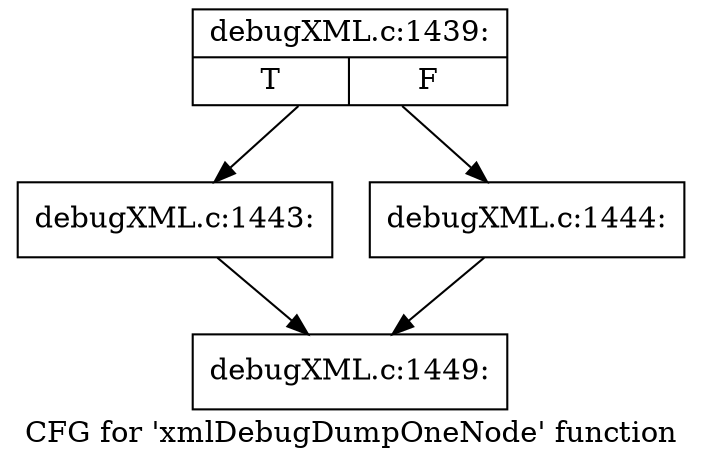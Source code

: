 digraph "CFG for 'xmlDebugDumpOneNode' function" {
	label="CFG for 'xmlDebugDumpOneNode' function";

	Node0x4943450 [shape=record,label="{debugXML.c:1439:|{<s0>T|<s1>F}}"];
	Node0x4943450 -> Node0x4944480;
	Node0x4943450 -> Node0x49444d0;
	Node0x4944480 [shape=record,label="{debugXML.c:1443:}"];
	Node0x4944480 -> Node0x4942f60;
	Node0x49444d0 [shape=record,label="{debugXML.c:1444:}"];
	Node0x49444d0 -> Node0x4942f60;
	Node0x4942f60 [shape=record,label="{debugXML.c:1449:}"];
}
